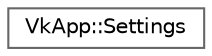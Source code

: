 digraph "Graphical Class Hierarchy"
{
 // LATEX_PDF_SIZE
  bgcolor="transparent";
  edge [fontname=Helvetica,fontsize=10,labelfontname=Helvetica,labelfontsize=10];
  node [fontname=Helvetica,fontsize=10,shape=box,height=0.2,width=0.4];
  rankdir="LR";
  Node0 [id="Node000000",label="VkApp::Settings",height=0.2,width=0.4,color="grey40", fillcolor="white", style="filled",URL="$struct_vk_app_1_1_settings.html",tooltip="Example settings that can be changed e.g. by command line arguments."];
}
